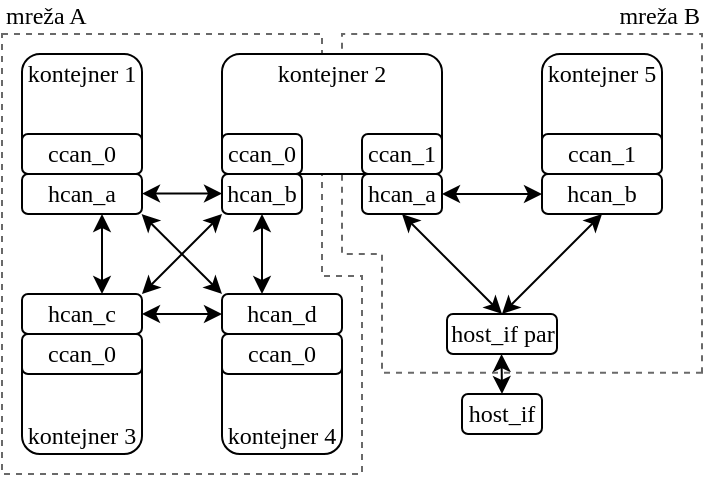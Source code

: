 <mxfile version="24.6.2" type="device">
  <diagram name="Page-1" id="DoH46eCd_kjq40j-5hKb">
    <mxGraphModel dx="975" dy="456" grid="1" gridSize="10" guides="1" tooltips="1" connect="1" arrows="1" fold="1" page="1" pageScale="1" pageWidth="850" pageHeight="1100" math="0" shadow="0">
      <root>
        <mxCell id="0" />
        <mxCell id="1" parent="0" />
        <mxCell id="42nlzN0wfvlB8v1-FyGU-54" value="mreža B" style="verticalLabelPosition=top;verticalAlign=bottom;html=1;shape=mxgraph.basic.polygon;polyCoords=[[0,0.23],[0.8,0.23],[0.8,0.5],[0.9,0.5],[0.9,1],[0,1],[0,1],[0,0.23]];polyline=0;labelBackgroundColor=none;fillColor=none;dashed=1;strokeColor=#696969;labelPosition=center;align=right;fontFamily=Times New Roman;flipV=1;flipH=1;" vertex="1" parent="1">
          <mxGeometry x="440" y="90" width="200" height="220" as="geometry" />
        </mxCell>
        <mxCell id="42nlzN0wfvlB8v1-FyGU-48" value="mreža A" style="verticalLabelPosition=top;verticalAlign=bottom;html=1;shape=mxgraph.basic.polygon;polyCoords=[[0,0],[0.8,0],[0.8,0.55],[0.9,0.55],[0.9,1],[0,1],[0,1],[0,0]];polyline=0;labelBackgroundColor=none;fillColor=none;dashed=1;strokeColor=#696969;labelPosition=center;align=left;fontFamily=Times New Roman;" vertex="1" parent="1">
          <mxGeometry x="290" y="90" width="200" height="220" as="geometry" />
        </mxCell>
        <mxCell id="42nlzN0wfvlB8v1-FyGU-34" value="" style="endArrow=classic;startArrow=classic;html=1;rounded=0;exitX=0.5;exitY=1;exitDx=0;exitDy=0;entryX=0.5;entryY=0;entryDx=0;entryDy=0;fontFamily=Times New Roman;fontSize=12;" edge="1" parent="1">
          <mxGeometry width="50" height="50" relative="1" as="geometry">
            <mxPoint x="340" y="180" as="sourcePoint" />
            <mxPoint x="340" y="220" as="targetPoint" />
          </mxGeometry>
        </mxCell>
        <mxCell id="42nlzN0wfvlB8v1-FyGU-35" value="" style="endArrow=classic;startArrow=classic;html=1;rounded=0;exitX=0.5;exitY=1;exitDx=0;exitDy=0;fontFamily=Times New Roman;fontSize=12;" edge="1" parent="1" source="42nlzN0wfvlB8v1-FyGU-26">
          <mxGeometry width="50" height="50" relative="1" as="geometry">
            <mxPoint x="530" y="210" as="sourcePoint" />
            <mxPoint x="420" y="220" as="targetPoint" />
          </mxGeometry>
        </mxCell>
        <mxCell id="42nlzN0wfvlB8v1-FyGU-19" value="kontejner 5" style="rounded=1;whiteSpace=wrap;html=1;pointerEvents=0;strokeColor=default;align=center;verticalAlign=top;fontFamily=Times New Roman;fontSize=12;fontColor=default;fillColor=default;container=0;spacingTop=-4;" vertex="1" parent="1">
          <mxGeometry x="560" y="100" width="60" height="60" as="geometry" />
        </mxCell>
        <mxCell id="42nlzN0wfvlB8v1-FyGU-22" value="ccan_1" style="rounded=1;whiteSpace=wrap;html=1;pointerEvents=0;strokeColor=default;align=center;verticalAlign=middle;fontFamily=Times New Roman;fontSize=12;fontColor=default;fillColor=default;container=0;" vertex="1" parent="1">
          <mxGeometry x="560" y="140" width="60" height="20" as="geometry" />
        </mxCell>
        <mxCell id="42nlzN0wfvlB8v1-FyGU-28" value="hcan_b" style="rounded=1;whiteSpace=wrap;html=1;pointerEvents=0;strokeColor=default;align=center;verticalAlign=middle;fontFamily=Times New Roman;fontSize=12;fontColor=default;fillColor=default;container=0;rotation=0;" vertex="1" parent="1">
          <mxGeometry x="560" y="160" width="60" height="20" as="geometry" />
        </mxCell>
        <mxCell id="42nlzN0wfvlB8v1-FyGU-41" value="" style="endArrow=classic;startArrow=classic;html=1;rounded=0;exitX=1;exitY=0.5;exitDx=0;exitDy=0;entryX=0;entryY=0.5;entryDx=0;entryDy=0;fontFamily=Times New Roman;fontSize=12;" edge="1" parent="1" source="42nlzN0wfvlB8v1-FyGU-27" target="42nlzN0wfvlB8v1-FyGU-28">
          <mxGeometry width="50" height="50" relative="1" as="geometry">
            <mxPoint x="480" y="170" as="sourcePoint" />
            <mxPoint x="560" y="210" as="targetPoint" />
          </mxGeometry>
        </mxCell>
        <mxCell id="42nlzN0wfvlB8v1-FyGU-3" value="kontejner 2" style="rounded=1;whiteSpace=wrap;html=1;pointerEvents=0;strokeColor=default;align=center;verticalAlign=top;fontFamily=Times New Roman;fontSize=12;fontColor=default;fillColor=default;container=0;spacingTop=-4;" vertex="1" parent="1">
          <mxGeometry x="400" y="100" width="110" height="60" as="geometry" />
        </mxCell>
        <mxCell id="42nlzN0wfvlB8v1-FyGU-16" value="ccan_0" style="rounded=1;whiteSpace=wrap;html=1;pointerEvents=0;strokeColor=default;align=center;verticalAlign=middle;fontFamily=Times New Roman;fontSize=12;fontColor=default;fillColor=default;container=0;" vertex="1" parent="1">
          <mxGeometry x="400" y="140" width="40" height="20" as="geometry" />
        </mxCell>
        <mxCell id="42nlzN0wfvlB8v1-FyGU-25" value="ccan_1" style="rounded=1;whiteSpace=wrap;html=1;pointerEvents=0;strokeColor=default;align=center;verticalAlign=middle;fontFamily=Times New Roman;fontSize=12;fontColor=default;fillColor=default;container=0;" vertex="1" parent="1">
          <mxGeometry x="470" y="140" width="40" height="20" as="geometry" />
        </mxCell>
        <mxCell id="42nlzN0wfvlB8v1-FyGU-26" value="hcan_b" style="rounded=1;whiteSpace=wrap;html=1;pointerEvents=0;strokeColor=default;align=center;verticalAlign=middle;fontFamily=Times New Roman;fontSize=12;fontColor=default;fillColor=default;container=0;" vertex="1" parent="1">
          <mxGeometry x="400" y="160" width="40" height="20" as="geometry" />
        </mxCell>
        <mxCell id="42nlzN0wfvlB8v1-FyGU-27" value="hcan_a" style="rounded=1;whiteSpace=wrap;html=1;pointerEvents=0;strokeColor=default;align=center;verticalAlign=middle;fontFamily=Times New Roman;fontSize=12;fontColor=default;fillColor=default;container=0;" vertex="1" parent="1">
          <mxGeometry x="470" y="160" width="40" height="20" as="geometry" />
        </mxCell>
        <mxCell id="42nlzN0wfvlB8v1-FyGU-42" value="" style="endArrow=classic;startArrow=classic;html=1;rounded=0;exitX=1;exitY=0.5;exitDx=0;exitDy=0;entryX=0;entryY=0.5;entryDx=0;entryDy=0;fontFamily=Times New Roman;fontSize=12;" edge="1" parent="1">
          <mxGeometry width="50" height="50" relative="1" as="geometry">
            <mxPoint x="360" y="169.8" as="sourcePoint" />
            <mxPoint x="400" y="169.8" as="targetPoint" />
          </mxGeometry>
        </mxCell>
        <mxCell id="42nlzN0wfvlB8v1-FyGU-44" value="" style="endArrow=classic;startArrow=classic;html=1;rounded=0;exitX=1;exitY=0.5;exitDx=0;exitDy=0;entryX=0;entryY=0.5;entryDx=0;entryDy=0;fontFamily=Times New Roman;fontSize=12;" edge="1" parent="1">
          <mxGeometry width="50" height="50" relative="1" as="geometry">
            <mxPoint x="360" y="230" as="sourcePoint" />
            <mxPoint x="400" y="230" as="targetPoint" />
          </mxGeometry>
        </mxCell>
        <mxCell id="42nlzN0wfvlB8v1-FyGU-1" value="kontejner 1" style="rounded=1;whiteSpace=wrap;html=1;pointerEvents=0;strokeColor=default;align=center;verticalAlign=top;fontFamily=Times New Roman;fontSize=12;fontColor=default;fillColor=default;container=0;labelPosition=center;verticalLabelPosition=middle;spacingTop=-4;" vertex="1" parent="1">
          <mxGeometry x="300" y="100" width="60" height="60" as="geometry" />
        </mxCell>
        <mxCell id="42nlzN0wfvlB8v1-FyGU-15" value="ccan_0" style="rounded=1;whiteSpace=wrap;html=1;pointerEvents=0;strokeColor=default;align=center;verticalAlign=middle;fontFamily=Times New Roman;fontSize=12;fontColor=default;fillColor=default;container=0;" vertex="1" parent="1">
          <mxGeometry x="300" y="140" width="60" height="20" as="geometry" />
        </mxCell>
        <mxCell id="42nlzN0wfvlB8v1-FyGU-29" value="hcan_a" style="rounded=1;whiteSpace=wrap;html=1;pointerEvents=0;strokeColor=default;align=center;verticalAlign=middle;fontFamily=Times New Roman;fontSize=12;fontColor=default;fillColor=default;container=0;" vertex="1" parent="1">
          <mxGeometry x="300" y="160" width="60" height="20" as="geometry" />
        </mxCell>
        <mxCell id="42nlzN0wfvlB8v1-FyGU-6" value="kontejner 3" style="rounded=1;whiteSpace=wrap;html=1;pointerEvents=0;strokeColor=default;align=center;verticalAlign=bottom;fontFamily=Times New Roman;fontSize=12;fontColor=default;fillColor=default;container=0;" vertex="1" parent="1">
          <mxGeometry x="300" y="240" width="60" height="60" as="geometry" />
        </mxCell>
        <mxCell id="42nlzN0wfvlB8v1-FyGU-18" value="ccan_0" style="rounded=1;whiteSpace=wrap;html=1;pointerEvents=0;strokeColor=default;align=center;verticalAlign=middle;fontFamily=Times New Roman;fontSize=12;fontColor=default;fillColor=default;container=0;" vertex="1" parent="1">
          <mxGeometry x="300" y="240" width="60" height="20" as="geometry" />
        </mxCell>
        <mxCell id="42nlzN0wfvlB8v1-FyGU-32" value="hcan_c" style="rounded=1;whiteSpace=wrap;html=1;pointerEvents=0;strokeColor=default;align=center;verticalAlign=middle;fontFamily=Times New Roman;fontSize=12;fontColor=default;fillColor=default;container=0;" vertex="1" parent="1">
          <mxGeometry x="300" y="220" width="60" height="20" as="geometry" />
        </mxCell>
        <mxCell id="42nlzN0wfvlB8v1-FyGU-10" value="kontejner 4" style="rounded=1;whiteSpace=wrap;html=1;pointerEvents=0;strokeColor=default;align=center;verticalAlign=bottom;fontFamily=Times New Roman;fontSize=12;fontColor=default;fillColor=default;container=0;spacingBottom=0;" vertex="1" parent="1">
          <mxGeometry x="400" y="240" width="60" height="60" as="geometry" />
        </mxCell>
        <mxCell id="42nlzN0wfvlB8v1-FyGU-17" value="ccan_0" style="rounded=1;whiteSpace=wrap;html=1;pointerEvents=0;strokeColor=default;align=center;verticalAlign=middle;fontFamily=Times New Roman;fontSize=12;fontColor=default;fillColor=default;container=0;" vertex="1" parent="1">
          <mxGeometry x="400" y="240" width="60" height="20" as="geometry" />
        </mxCell>
        <mxCell id="42nlzN0wfvlB8v1-FyGU-33" value="hcan_d" style="rounded=1;whiteSpace=wrap;html=1;pointerEvents=0;strokeColor=default;align=center;verticalAlign=middle;fontFamily=Times New Roman;fontSize=12;fontColor=default;fillColor=default;container=0;" vertex="1" parent="1">
          <mxGeometry x="400" y="220" width="60" height="20" as="geometry" />
        </mxCell>
        <mxCell id="42nlzN0wfvlB8v1-FyGU-46" value="" style="endArrow=classic;startArrow=classic;html=1;rounded=0;exitX=0.5;exitY=1;exitDx=0;exitDy=0;entryX=0;entryY=0;entryDx=0;entryDy=0;fontFamily=Times New Roman;fontSize=12;" edge="1" parent="1" target="42nlzN0wfvlB8v1-FyGU-33">
          <mxGeometry width="50" height="50" relative="1" as="geometry">
            <mxPoint x="359.81" y="180" as="sourcePoint" />
            <mxPoint x="359.81" y="220" as="targetPoint" />
          </mxGeometry>
        </mxCell>
        <mxCell id="42nlzN0wfvlB8v1-FyGU-47" value="" style="endArrow=classic;startArrow=classic;html=1;rounded=0;exitX=1;exitY=0;exitDx=0;exitDy=0;fontFamily=Times New Roman;entryX=0;entryY=1;entryDx=0;entryDy=0;fontSize=12;" edge="1" parent="1" source="42nlzN0wfvlB8v1-FyGU-32" target="42nlzN0wfvlB8v1-FyGU-26">
          <mxGeometry width="50" height="50" relative="1" as="geometry">
            <mxPoint x="369.81" y="190" as="sourcePoint" />
            <mxPoint x="400" y="180" as="targetPoint" />
          </mxGeometry>
        </mxCell>
        <mxCell id="42nlzN0wfvlB8v1-FyGU-51" value="host_if par" style="rounded=1;whiteSpace=wrap;html=1;fontFamily=Times New Roman;" vertex="1" parent="1">
          <mxGeometry x="512.5" y="230" width="55" height="20" as="geometry" />
        </mxCell>
        <mxCell id="42nlzN0wfvlB8v1-FyGU-52" value="" style="endArrow=classic;startArrow=classic;html=1;rounded=0;exitX=0.5;exitY=1;exitDx=0;exitDy=0;entryX=0.5;entryY=0;entryDx=0;entryDy=0;fontFamily=Times New Roman;fontSize=12;" edge="1" parent="1" source="42nlzN0wfvlB8v1-FyGU-27" target="42nlzN0wfvlB8v1-FyGU-51">
          <mxGeometry width="50" height="50" relative="1" as="geometry">
            <mxPoint x="500" y="199.76" as="sourcePoint" />
            <mxPoint x="550" y="199.76" as="targetPoint" />
          </mxGeometry>
        </mxCell>
        <mxCell id="42nlzN0wfvlB8v1-FyGU-53" value="" style="endArrow=classic;startArrow=classic;html=1;rounded=0;exitX=0.5;exitY=1;exitDx=0;exitDy=0;fontFamily=Times New Roman;fontSize=12;entryX=0.5;entryY=0;entryDx=0;entryDy=0;" edge="1" parent="1" source="42nlzN0wfvlB8v1-FyGU-28" target="42nlzN0wfvlB8v1-FyGU-51">
          <mxGeometry width="50" height="50" relative="1" as="geometry">
            <mxPoint x="570" y="200" as="sourcePoint" />
            <mxPoint x="540" y="210" as="targetPoint" />
          </mxGeometry>
        </mxCell>
        <mxCell id="42nlzN0wfvlB8v1-FyGU-55" value="host_if" style="rounded=1;whiteSpace=wrap;html=1;fontFamily=Times New Roman;" vertex="1" parent="1">
          <mxGeometry x="520" y="270" width="40" height="20" as="geometry" />
        </mxCell>
        <mxCell id="42nlzN0wfvlB8v1-FyGU-56" value="" style="endArrow=classic;startArrow=classic;html=1;rounded=0;exitX=0.5;exitY=1;exitDx=0;exitDy=0;fontFamily=Times New Roman;fontSize=12;" edge="1" parent="1">
          <mxGeometry width="50" height="50" relative="1" as="geometry">
            <mxPoint x="539.76" y="250" as="sourcePoint" />
            <mxPoint x="540" y="270" as="targetPoint" />
          </mxGeometry>
        </mxCell>
      </root>
    </mxGraphModel>
  </diagram>
</mxfile>
